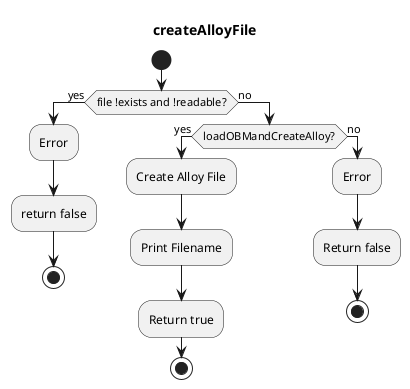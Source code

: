 @startuml
start
title createAlloyFile
if (file !exists and !readable?) then (yes)
 :Error;
 :return false;
 stop
else (no)
 if (loadOBMandCreateAlloy?) then (yes)
  :Create Alloy File;
  :Print Filename;
  :Return true;
  stop
 else(no)
  :Error;
  :Return false;
  stop
 endif
endif
@enduml